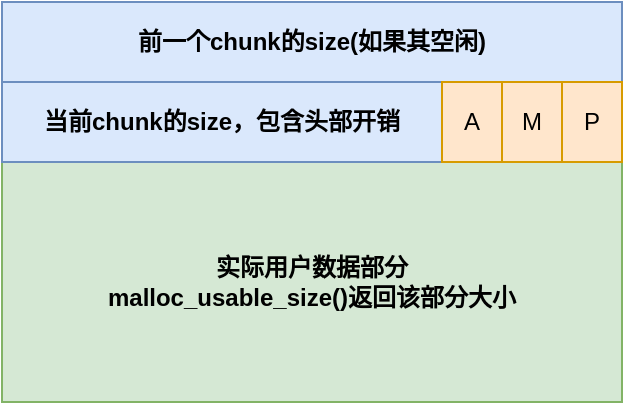 <mxfile version="12.2.0" type="github" pages="1">
  <diagram id="c54ahLHcIgC-Hy-V76fX" name="Page-1">
    <mxGraphModel dx="1221" dy="1059" grid="1" gridSize="10" guides="1" tooltips="1" connect="1" arrows="1" fold="1" page="1" pageScale="1" pageWidth="827" pageHeight="1169" math="0" shadow="0">
      <root>
        <mxCell id="0"/>
        <mxCell id="1" parent="0"/>
        <mxCell id="EYv-WufFpoWmrTShHV3W-1" value="实际用户数据部分&lt;br&gt;malloc_usable_size()返回该部分大小" style="rounded=0;whiteSpace=wrap;html=1;fontStyle=1;fillColor=#d5e8d4;strokeColor=#82b366;" vertex="1" parent="1">
          <mxGeometry x="1080" y="310" width="310" height="120" as="geometry"/>
        </mxCell>
        <mxCell id="EYv-WufFpoWmrTShHV3W-2" value="当前chunk的size，包含头部开销" style="rounded=0;whiteSpace=wrap;html=1;fontStyle=1;fillColor=#dae8fc;strokeColor=#6c8ebf;" vertex="1" parent="1">
          <mxGeometry x="1080" y="270" width="220" height="40" as="geometry"/>
        </mxCell>
        <mxCell id="EYv-WufFpoWmrTShHV3W-3" value="前一个chunk的size(如果其空闲)" style="rounded=0;whiteSpace=wrap;html=1;fontStyle=1;fillColor=#dae8fc;strokeColor=#6c8ebf;" vertex="1" parent="1">
          <mxGeometry x="1080" y="230" width="310" height="40" as="geometry"/>
        </mxCell>
        <mxCell id="EYv-WufFpoWmrTShHV3W-4" value="M" style="rounded=0;whiteSpace=wrap;html=1;fillColor=#ffe6cc;strokeColor=#d79b00;" vertex="1" parent="1">
          <mxGeometry x="1330" y="270" width="30" height="40" as="geometry"/>
        </mxCell>
        <mxCell id="EYv-WufFpoWmrTShHV3W-5" value="P" style="rounded=0;whiteSpace=wrap;html=1;fillColor=#ffe6cc;strokeColor=#d79b00;" vertex="1" parent="1">
          <mxGeometry x="1360" y="270" width="30" height="40" as="geometry"/>
        </mxCell>
        <mxCell id="EYv-WufFpoWmrTShHV3W-6" value="A" style="rounded=0;whiteSpace=wrap;html=1;fillColor=#ffe6cc;strokeColor=#d79b00;" vertex="1" parent="1">
          <mxGeometry x="1300" y="270" width="30" height="40" as="geometry"/>
        </mxCell>
      </root>
    </mxGraphModel>
  </diagram>
</mxfile>
